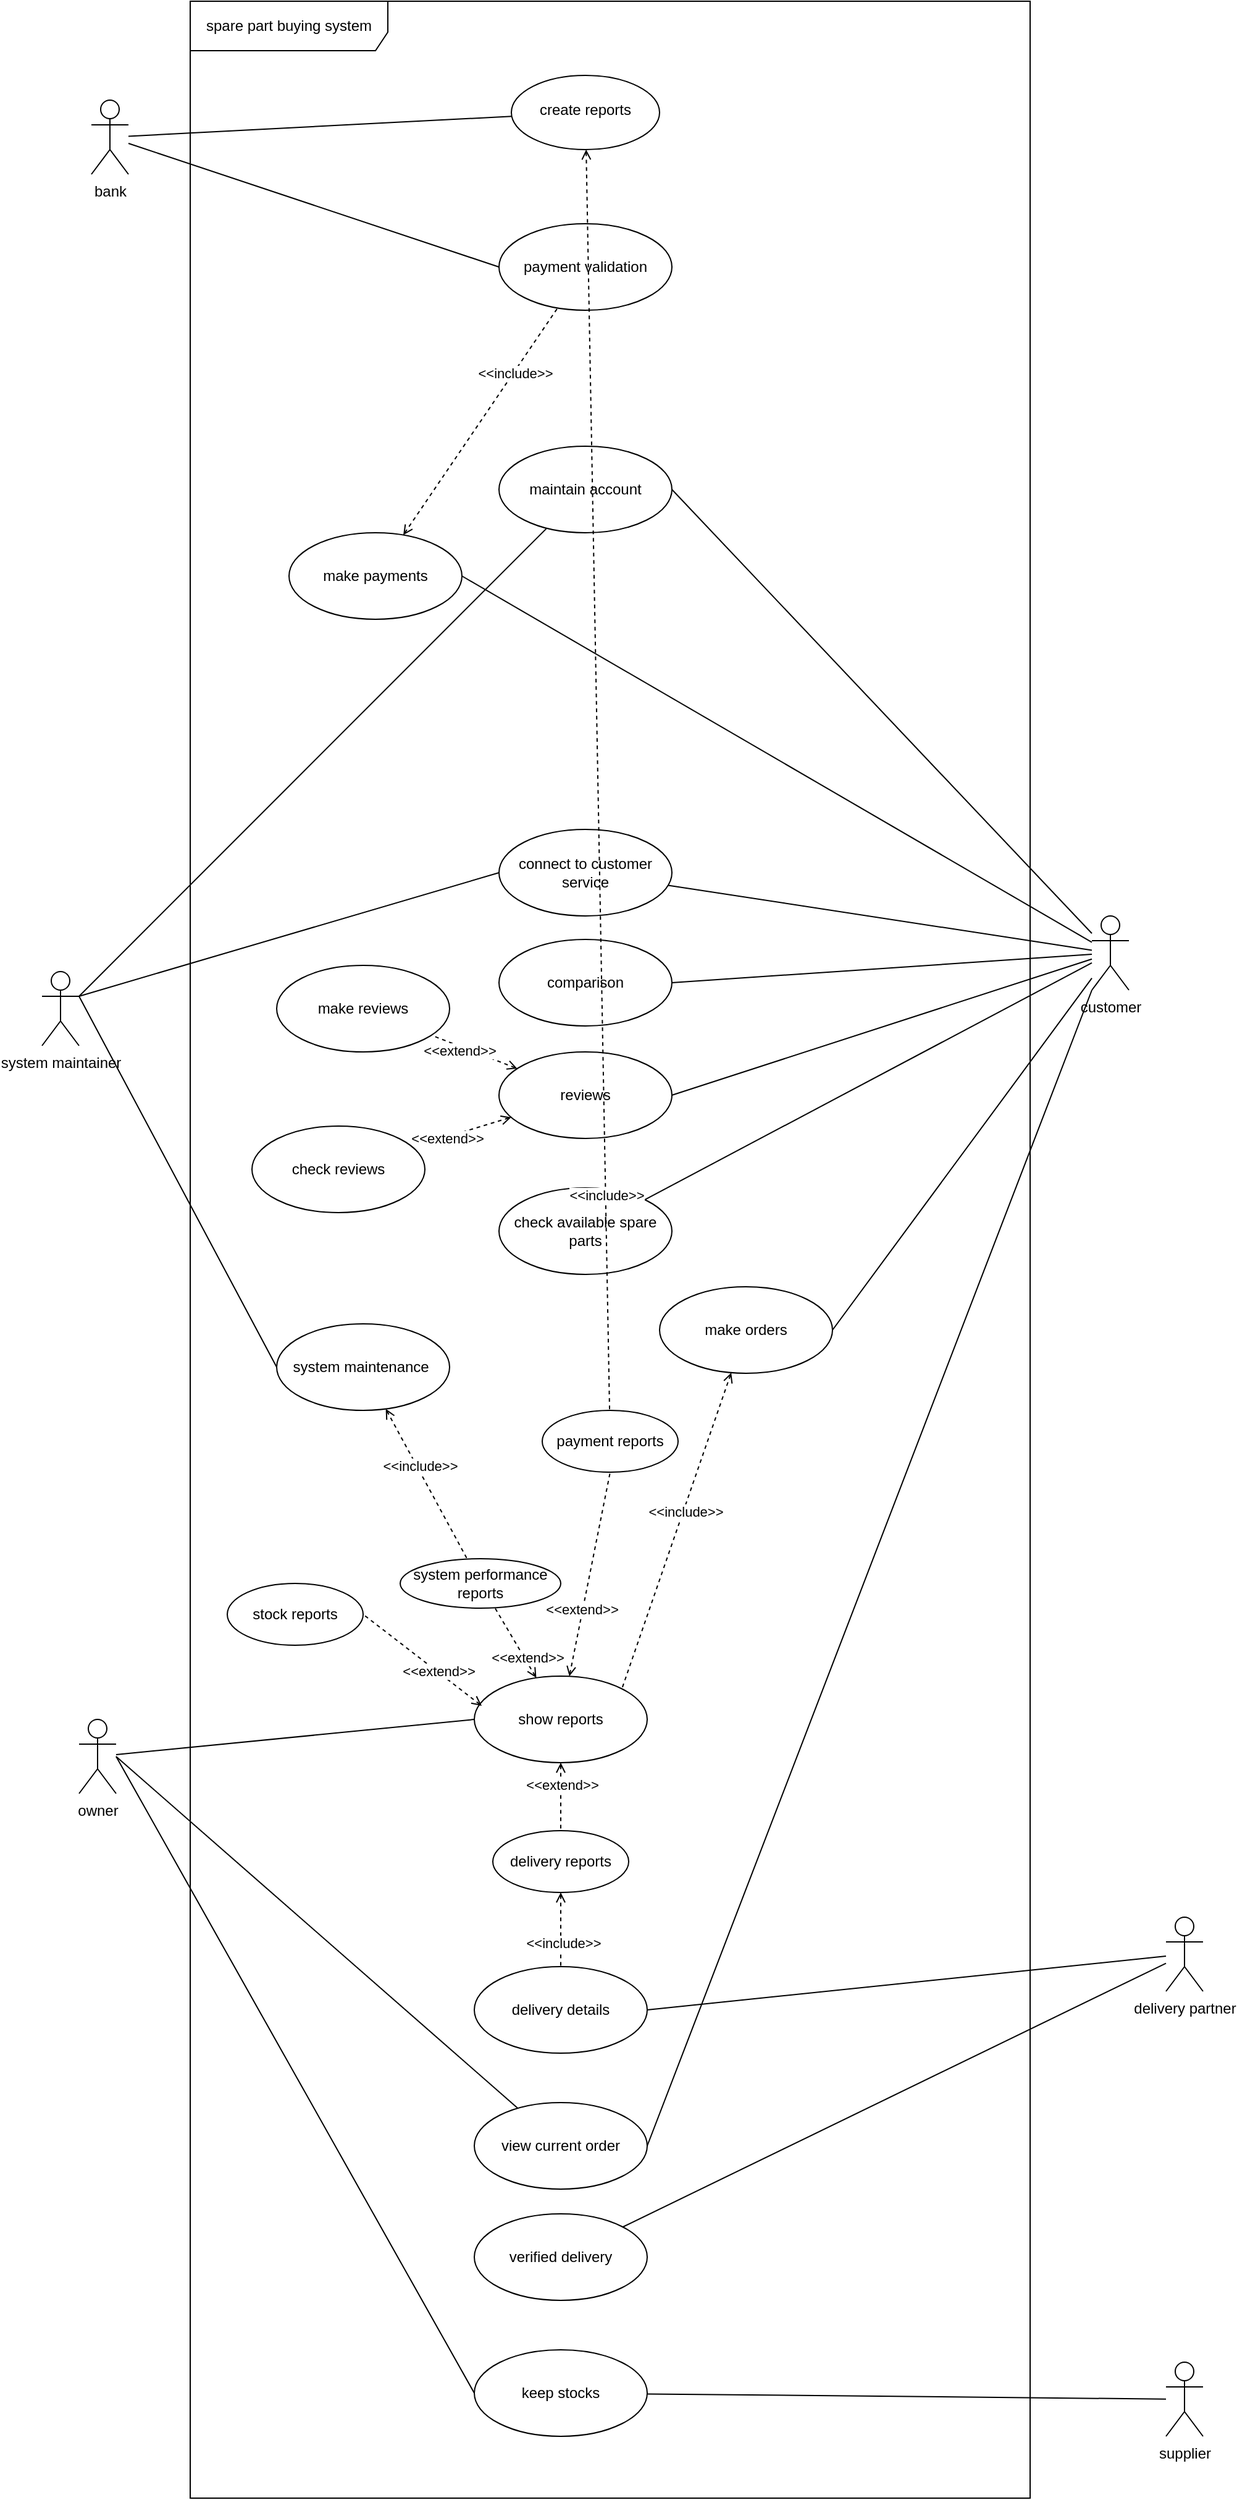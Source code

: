 <mxfile version="15.5.2" type="github">
  <diagram id="yBvkMfIViwi_Tb_b40qr" name="Page-1">
    <mxGraphModel dx="1422" dy="1882" grid="1" gridSize="10" guides="1" tooltips="1" connect="1" arrows="1" fold="1" page="1" pageScale="1" pageWidth="827" pageHeight="1169" math="0" shadow="0">
      <root>
        <mxCell id="0" />
        <mxCell id="1" parent="0" />
        <mxCell id="9bpLhuy6PvnF7bamDNjo-27" value="spare part buying system" style="shape=umlFrame;whiteSpace=wrap;html=1;fillColor=none;align=center;width=160;height=40;" vertex="1" parent="1">
          <mxGeometry x="160" y="-950" width="680" height="2020" as="geometry" />
        </mxCell>
        <mxCell id="9bpLhuy6PvnF7bamDNjo-16" style="edgeStyle=none;rounded=0;orthogonalLoop=1;jettySize=auto;html=1;endArrow=none;endFill=0;" edge="1" parent="1" target="9bpLhuy6PvnF7bamDNjo-13">
          <mxGeometry relative="1" as="geometry">
            <mxPoint x="100" y="470" as="sourcePoint" />
          </mxGeometry>
        </mxCell>
        <mxCell id="9bpLhuy6PvnF7bamDNjo-22" style="edgeStyle=none;rounded=0;orthogonalLoop=1;jettySize=auto;html=1;entryX=0;entryY=0.5;entryDx=0;entryDy=0;endArrow=none;endFill=0;" edge="1" parent="1" source="9bpLhuy6PvnF7bamDNjo-1" target="9bpLhuy6PvnF7bamDNjo-21">
          <mxGeometry relative="1" as="geometry" />
        </mxCell>
        <mxCell id="9bpLhuy6PvnF7bamDNjo-29" style="edgeStyle=none;rounded=0;orthogonalLoop=1;jettySize=auto;html=1;entryX=0;entryY=0.5;entryDx=0;entryDy=0;endArrow=none;endFill=0;" edge="1" parent="1" target="9bpLhuy6PvnF7bamDNjo-28">
          <mxGeometry relative="1" as="geometry">
            <mxPoint x="100" y="470" as="sourcePoint" />
          </mxGeometry>
        </mxCell>
        <mxCell id="9bpLhuy6PvnF7bamDNjo-1" value="owner&lt;br&gt;" style="shape=umlActor;verticalLabelPosition=bottom;verticalAlign=top;html=1;outlineConnect=0;" vertex="1" parent="1">
          <mxGeometry x="70" y="440" width="30" height="60" as="geometry" />
        </mxCell>
        <mxCell id="9bpLhuy6PvnF7bamDNjo-18" style="edgeStyle=none;rounded=0;orthogonalLoop=1;jettySize=auto;html=1;endArrow=none;endFill=0;entryX=1;entryY=0.5;entryDx=0;entryDy=0;exitX=0;exitY=1;exitDx=0;exitDy=0;exitPerimeter=0;" edge="1" parent="1" source="9bpLhuy6PvnF7bamDNjo-2" target="9bpLhuy6PvnF7bamDNjo-13">
          <mxGeometry relative="1" as="geometry" />
        </mxCell>
        <mxCell id="9bpLhuy6PvnF7bamDNjo-20" style="edgeStyle=none;rounded=0;orthogonalLoop=1;jettySize=auto;html=1;endArrow=none;endFill=0;" edge="1" parent="1" source="9bpLhuy6PvnF7bamDNjo-2" target="9bpLhuy6PvnF7bamDNjo-19">
          <mxGeometry relative="1" as="geometry" />
        </mxCell>
        <mxCell id="9bpLhuy6PvnF7bamDNjo-47" style="edgeStyle=none;rounded=0;orthogonalLoop=1;jettySize=auto;html=1;entryX=1;entryY=0.5;entryDx=0;entryDy=0;startArrow=none;startFill=0;endArrow=none;endFill=0;" edge="1" parent="1" source="9bpLhuy6PvnF7bamDNjo-2" target="9bpLhuy6PvnF7bamDNjo-44">
          <mxGeometry relative="1" as="geometry" />
        </mxCell>
        <mxCell id="9bpLhuy6PvnF7bamDNjo-48" style="edgeStyle=none;rounded=0;orthogonalLoop=1;jettySize=auto;html=1;entryX=1;entryY=0.5;entryDx=0;entryDy=0;startArrow=none;startFill=0;endArrow=none;endFill=0;" edge="1" parent="1" source="9bpLhuy6PvnF7bamDNjo-2" target="9bpLhuy6PvnF7bamDNjo-40">
          <mxGeometry relative="1" as="geometry" />
        </mxCell>
        <mxCell id="9bpLhuy6PvnF7bamDNjo-49" style="edgeStyle=none;rounded=0;orthogonalLoop=1;jettySize=auto;html=1;startArrow=none;startFill=0;endArrow=none;endFill=0;" edge="1" parent="1" source="9bpLhuy6PvnF7bamDNjo-2" target="9bpLhuy6PvnF7bamDNjo-42">
          <mxGeometry relative="1" as="geometry" />
        </mxCell>
        <mxCell id="9bpLhuy6PvnF7bamDNjo-50" style="edgeStyle=none;rounded=0;orthogonalLoop=1;jettySize=auto;html=1;entryX=1;entryY=0.5;entryDx=0;entryDy=0;startArrow=none;startFill=0;endArrow=none;endFill=0;" edge="1" parent="1" source="9bpLhuy6PvnF7bamDNjo-2" target="9bpLhuy6PvnF7bamDNjo-39">
          <mxGeometry relative="1" as="geometry" />
        </mxCell>
        <mxCell id="9bpLhuy6PvnF7bamDNjo-51" style="edgeStyle=none;rounded=0;orthogonalLoop=1;jettySize=auto;html=1;entryX=1;entryY=0.5;entryDx=0;entryDy=0;startArrow=none;startFill=0;endArrow=none;endFill=0;" edge="1" parent="1" source="9bpLhuy6PvnF7bamDNjo-2" target="9bpLhuy6PvnF7bamDNjo-45">
          <mxGeometry relative="1" as="geometry" />
        </mxCell>
        <mxCell id="9bpLhuy6PvnF7bamDNjo-52" style="edgeStyle=none;rounded=0;orthogonalLoop=1;jettySize=auto;html=1;entryX=1;entryY=0.5;entryDx=0;entryDy=0;startArrow=none;startFill=0;endArrow=none;endFill=0;" edge="1" parent="1" source="9bpLhuy6PvnF7bamDNjo-2" target="9bpLhuy6PvnF7bamDNjo-43">
          <mxGeometry relative="1" as="geometry" />
        </mxCell>
        <mxCell id="9bpLhuy6PvnF7bamDNjo-2" value="customer" style="shape=umlActor;verticalLabelPosition=bottom;verticalAlign=top;html=1;outlineConnect=0;" vertex="1" parent="1">
          <mxGeometry x="890" y="-210" width="30" height="60" as="geometry" />
        </mxCell>
        <mxCell id="9bpLhuy6PvnF7bamDNjo-30" style="edgeStyle=none;rounded=0;orthogonalLoop=1;jettySize=auto;html=1;endArrow=none;endFill=0;" edge="1" parent="1" source="9bpLhuy6PvnF7bamDNjo-5" target="9bpLhuy6PvnF7bamDNjo-28">
          <mxGeometry relative="1" as="geometry" />
        </mxCell>
        <mxCell id="9bpLhuy6PvnF7bamDNjo-5" value="supplier" style="shape=umlActor;verticalLabelPosition=bottom;verticalAlign=top;html=1;outlineConnect=0;" vertex="1" parent="1">
          <mxGeometry x="950" y="960" width="30" height="60" as="geometry" />
        </mxCell>
        <mxCell id="9bpLhuy6PvnF7bamDNjo-56" style="edgeStyle=none;rounded=0;orthogonalLoop=1;jettySize=auto;html=1;entryX=0;entryY=0.5;entryDx=0;entryDy=0;startArrow=none;startFill=0;endArrow=none;endFill=0;" edge="1" parent="1" source="9bpLhuy6PvnF7bamDNjo-6" target="9bpLhuy6PvnF7bamDNjo-55">
          <mxGeometry relative="1" as="geometry" />
        </mxCell>
        <mxCell id="9bpLhuy6PvnF7bamDNjo-71" value="" style="edgeStyle=none;rounded=0;orthogonalLoop=1;jettySize=auto;html=1;startArrow=none;startFill=0;endArrow=none;endFill=0;" edge="1" parent="1" source="9bpLhuy6PvnF7bamDNjo-6" target="9bpLhuy6PvnF7bamDNjo-70">
          <mxGeometry relative="1" as="geometry" />
        </mxCell>
        <mxCell id="9bpLhuy6PvnF7bamDNjo-6" value="bank" style="shape=umlActor;verticalLabelPosition=bottom;verticalAlign=top;html=1;outlineConnect=0;" vertex="1" parent="1">
          <mxGeometry x="80" y="-870" width="30" height="60" as="geometry" />
        </mxCell>
        <mxCell id="9bpLhuy6PvnF7bamDNjo-60" style="edgeStyle=none;rounded=0;orthogonalLoop=1;jettySize=auto;html=1;entryX=0;entryY=0.5;entryDx=0;entryDy=0;startArrow=none;startFill=0;endArrow=none;endFill=0;exitX=1;exitY=0.333;exitDx=0;exitDy=0;exitPerimeter=0;" edge="1" parent="1" source="9bpLhuy6PvnF7bamDNjo-7" target="9bpLhuy6PvnF7bamDNjo-42">
          <mxGeometry relative="1" as="geometry">
            <mxPoint x="120" y="190" as="sourcePoint" />
          </mxGeometry>
        </mxCell>
        <mxCell id="9bpLhuy6PvnF7bamDNjo-84" style="edgeStyle=none;rounded=0;orthogonalLoop=1;jettySize=auto;html=1;entryX=0;entryY=0.5;entryDx=0;entryDy=0;startArrow=none;startFill=0;endArrow=none;endFill=0;exitX=1;exitY=0.333;exitDx=0;exitDy=0;exitPerimeter=0;" edge="1" parent="1" source="9bpLhuy6PvnF7bamDNjo-7" target="9bpLhuy6PvnF7bamDNjo-83">
          <mxGeometry relative="1" as="geometry">
            <mxPoint x="120" y="180" as="sourcePoint" />
          </mxGeometry>
        </mxCell>
        <mxCell id="9bpLhuy6PvnF7bamDNjo-7" value="system maintainer" style="shape=umlActor;verticalLabelPosition=bottom;verticalAlign=top;html=1;outlineConnect=0;" vertex="1" parent="1">
          <mxGeometry x="40" y="-165" width="30" height="60" as="geometry" />
        </mxCell>
        <mxCell id="9bpLhuy6PvnF7bamDNjo-77" style="edgeStyle=none;rounded=0;orthogonalLoop=1;jettySize=auto;html=1;entryX=1;entryY=0.5;entryDx=0;entryDy=0;startArrow=none;startFill=0;endArrow=none;endFill=0;" edge="1" parent="1" source="9bpLhuy6PvnF7bamDNjo-8" target="9bpLhuy6PvnF7bamDNjo-74">
          <mxGeometry relative="1" as="geometry" />
        </mxCell>
        <mxCell id="9bpLhuy6PvnF7bamDNjo-78" style="edgeStyle=none;rounded=0;orthogonalLoop=1;jettySize=auto;html=1;startArrow=none;startFill=0;endArrow=none;endFill=0;" edge="1" parent="1" source="9bpLhuy6PvnF7bamDNjo-8" target="9bpLhuy6PvnF7bamDNjo-75">
          <mxGeometry relative="1" as="geometry" />
        </mxCell>
        <mxCell id="9bpLhuy6PvnF7bamDNjo-8" value="delivery partner" style="shape=umlActor;verticalLabelPosition=bottom;verticalAlign=top;html=1;outlineConnect=0;" vertex="1" parent="1">
          <mxGeometry x="950" y="600" width="30" height="60" as="geometry" />
        </mxCell>
        <mxCell id="9bpLhuy6PvnF7bamDNjo-13" value="view current order" style="ellipse;whiteSpace=wrap;html=1;fillColor=none;align=center;" vertex="1" parent="1">
          <mxGeometry x="390" y="750" width="140" height="70" as="geometry" />
        </mxCell>
        <mxCell id="9bpLhuy6PvnF7bamDNjo-19" value="check available spare parts" style="ellipse;whiteSpace=wrap;html=1;fillColor=none;align=center;" vertex="1" parent="1">
          <mxGeometry x="410" y="10" width="140" height="70" as="geometry" />
        </mxCell>
        <mxCell id="9bpLhuy6PvnF7bamDNjo-31" style="edgeStyle=none;rounded=0;orthogonalLoop=1;jettySize=auto;html=1;endArrow=none;endFill=0;dashed=1;startArrow=open;startFill=0;" edge="1" parent="1" source="9bpLhuy6PvnF7bamDNjo-21" target="9bpLhuy6PvnF7bamDNjo-26">
          <mxGeometry relative="1" as="geometry" />
        </mxCell>
        <mxCell id="9bpLhuy6PvnF7bamDNjo-35" value="&amp;lt;&amp;lt;extend&amp;gt;&amp;gt;" style="edgeLabel;html=1;align=center;verticalAlign=middle;resizable=0;points=[];" vertex="1" connectable="0" parent="9bpLhuy6PvnF7bamDNjo-31">
          <mxGeometry x="-0.357" y="1" relative="1" as="geometry">
            <mxPoint as="offset" />
          </mxGeometry>
        </mxCell>
        <mxCell id="9bpLhuy6PvnF7bamDNjo-32" style="edgeStyle=none;rounded=0;orthogonalLoop=1;jettySize=auto;html=1;entryX=0.5;entryY=1;entryDx=0;entryDy=0;endArrow=none;endFill=0;dashed=1;startArrow=open;startFill=0;" edge="1" parent="1" source="9bpLhuy6PvnF7bamDNjo-21" target="9bpLhuy6PvnF7bamDNjo-25">
          <mxGeometry relative="1" as="geometry" />
        </mxCell>
        <mxCell id="9bpLhuy6PvnF7bamDNjo-34" value="&amp;lt;&amp;lt;extend&amp;gt;&amp;gt;" style="edgeLabel;html=1;align=center;verticalAlign=middle;resizable=0;points=[];" vertex="1" connectable="0" parent="9bpLhuy6PvnF7bamDNjo-32">
          <mxGeometry x="-0.339" y="1" relative="1" as="geometry">
            <mxPoint as="offset" />
          </mxGeometry>
        </mxCell>
        <mxCell id="9bpLhuy6PvnF7bamDNjo-33" style="edgeStyle=none;rounded=0;orthogonalLoop=1;jettySize=auto;html=1;exitX=0.043;exitY=0.343;exitDx=0;exitDy=0;entryX=1;entryY=0.5;entryDx=0;entryDy=0;endArrow=none;endFill=0;dashed=1;startArrow=open;startFill=0;exitPerimeter=0;" edge="1" parent="1" source="9bpLhuy6PvnF7bamDNjo-21" target="9bpLhuy6PvnF7bamDNjo-24">
          <mxGeometry relative="1" as="geometry" />
        </mxCell>
        <mxCell id="9bpLhuy6PvnF7bamDNjo-36" value="&amp;lt;&amp;lt;extend&amp;gt;&amp;gt;" style="edgeLabel;html=1;align=center;verticalAlign=middle;resizable=0;points=[];" vertex="1" connectable="0" parent="9bpLhuy6PvnF7bamDNjo-33">
          <mxGeometry x="-0.46" y="-1" relative="1" as="geometry">
            <mxPoint x="-10" y="-8" as="offset" />
          </mxGeometry>
        </mxCell>
        <mxCell id="9bpLhuy6PvnF7bamDNjo-88" value="" style="edgeStyle=none;rounded=0;orthogonalLoop=1;jettySize=auto;html=1;startArrow=open;startFill=0;endArrow=none;endFill=0;dashed=1;" edge="1" parent="1" source="9bpLhuy6PvnF7bamDNjo-21" target="9bpLhuy6PvnF7bamDNjo-87">
          <mxGeometry relative="1" as="geometry" />
        </mxCell>
        <mxCell id="9bpLhuy6PvnF7bamDNjo-90" value="&amp;lt;&amp;lt;extend&amp;gt;&amp;gt;" style="edgeLabel;html=1;align=center;verticalAlign=middle;resizable=0;points=[];" vertex="1" connectable="0" parent="9bpLhuy6PvnF7bamDNjo-88">
          <mxGeometry x="-0.448" y="-2" relative="1" as="geometry">
            <mxPoint as="offset" />
          </mxGeometry>
        </mxCell>
        <mxCell id="9bpLhuy6PvnF7bamDNjo-21" value="show reports" style="ellipse;whiteSpace=wrap;html=1;fillColor=none;align=center;" vertex="1" parent="1">
          <mxGeometry x="390" y="405" width="140" height="70" as="geometry" />
        </mxCell>
        <mxCell id="9bpLhuy6PvnF7bamDNjo-24" value="stock reports" style="ellipse;whiteSpace=wrap;html=1;fillColor=none;align=center;" vertex="1" parent="1">
          <mxGeometry x="190" y="330" width="110" height="50" as="geometry" />
        </mxCell>
        <mxCell id="9bpLhuy6PvnF7bamDNjo-25" value="payment reports" style="ellipse;whiteSpace=wrap;html=1;fillColor=none;align=center;" vertex="1" parent="1">
          <mxGeometry x="445" y="190" width="110" height="50" as="geometry" />
        </mxCell>
        <mxCell id="9bpLhuy6PvnF7bamDNjo-80" style="edgeStyle=none;rounded=0;orthogonalLoop=1;jettySize=auto;html=1;startArrow=open;startFill=0;endArrow=none;endFill=0;dashed=1;" edge="1" parent="1" source="9bpLhuy6PvnF7bamDNjo-26" target="9bpLhuy6PvnF7bamDNjo-74">
          <mxGeometry relative="1" as="geometry" />
        </mxCell>
        <mxCell id="9bpLhuy6PvnF7bamDNjo-81" value="&amp;lt;&amp;lt;include&amp;gt;&amp;gt;" style="edgeLabel;html=1;align=center;verticalAlign=middle;resizable=0;points=[];" vertex="1" connectable="0" parent="9bpLhuy6PvnF7bamDNjo-80">
          <mxGeometry x="0.356" y="2" relative="1" as="geometry">
            <mxPoint as="offset" />
          </mxGeometry>
        </mxCell>
        <mxCell id="9bpLhuy6PvnF7bamDNjo-26" value="delivery reports" style="ellipse;whiteSpace=wrap;html=1;fillColor=none;align=center;" vertex="1" parent="1">
          <mxGeometry x="405" y="530" width="110" height="50" as="geometry" />
        </mxCell>
        <mxCell id="9bpLhuy6PvnF7bamDNjo-28" value="keep stocks" style="ellipse;whiteSpace=wrap;html=1;fillColor=none;align=center;" vertex="1" parent="1">
          <mxGeometry x="390" y="950" width="140" height="70" as="geometry" />
        </mxCell>
        <mxCell id="9bpLhuy6PvnF7bamDNjo-53" style="edgeStyle=none;rounded=0;orthogonalLoop=1;jettySize=auto;html=1;entryX=1;entryY=0;entryDx=0;entryDy=0;startArrow=open;startFill=0;endArrow=none;endFill=0;dashed=1;" edge="1" parent="1" source="9bpLhuy6PvnF7bamDNjo-39" target="9bpLhuy6PvnF7bamDNjo-21">
          <mxGeometry relative="1" as="geometry" />
        </mxCell>
        <mxCell id="9bpLhuy6PvnF7bamDNjo-54" value="&amp;lt;&amp;lt;include&amp;gt;&amp;gt;" style="edgeLabel;html=1;align=center;verticalAlign=middle;resizable=0;points=[];" vertex="1" connectable="0" parent="9bpLhuy6PvnF7bamDNjo-53">
          <mxGeometry x="-0.127" y="1" relative="1" as="geometry">
            <mxPoint as="offset" />
          </mxGeometry>
        </mxCell>
        <mxCell id="9bpLhuy6PvnF7bamDNjo-39" value="make orders" style="ellipse;whiteSpace=wrap;html=1;fillColor=none;align=center;" vertex="1" parent="1">
          <mxGeometry x="540" y="90" width="140" height="70" as="geometry" />
        </mxCell>
        <mxCell id="9bpLhuy6PvnF7bamDNjo-40" value="comparison" style="ellipse;whiteSpace=wrap;html=1;fillColor=none;align=center;" vertex="1" parent="1">
          <mxGeometry x="410" y="-191" width="140" height="70" as="geometry" />
        </mxCell>
        <mxCell id="9bpLhuy6PvnF7bamDNjo-42" value="connect to customer service" style="ellipse;whiteSpace=wrap;html=1;fillColor=none;align=center;" vertex="1" parent="1">
          <mxGeometry x="410" y="-280" width="140" height="70" as="geometry" />
        </mxCell>
        <mxCell id="9bpLhuy6PvnF7bamDNjo-82" style="edgeStyle=none;rounded=0;orthogonalLoop=1;jettySize=auto;html=1;startArrow=none;startFill=0;endArrow=none;endFill=0;entryX=1;entryY=0.333;entryDx=0;entryDy=0;entryPerimeter=0;" edge="1" parent="1" source="9bpLhuy6PvnF7bamDNjo-43" target="9bpLhuy6PvnF7bamDNjo-7">
          <mxGeometry relative="1" as="geometry">
            <mxPoint x="120" y="190" as="targetPoint" />
          </mxGeometry>
        </mxCell>
        <mxCell id="9bpLhuy6PvnF7bamDNjo-43" value="maintain account" style="ellipse;whiteSpace=wrap;html=1;fillColor=none;align=center;" vertex="1" parent="1">
          <mxGeometry x="410" y="-590" width="140" height="70" as="geometry" />
        </mxCell>
        <mxCell id="9bpLhuy6PvnF7bamDNjo-62" value="" style="edgeStyle=none;rounded=0;orthogonalLoop=1;jettySize=auto;html=1;startArrow=open;startFill=0;endArrow=none;endFill=0;dashed=1;" edge="1" parent="1" source="9bpLhuy6PvnF7bamDNjo-44" target="9bpLhuy6PvnF7bamDNjo-61">
          <mxGeometry relative="1" as="geometry" />
        </mxCell>
        <mxCell id="9bpLhuy6PvnF7bamDNjo-66" value="&amp;lt;&amp;lt;extend&amp;gt;&amp;gt;" style="edgeLabel;html=1;align=center;verticalAlign=middle;resizable=0;points=[];" vertex="1" connectable="0" parent="9bpLhuy6PvnF7bamDNjo-62">
          <mxGeometry x="0.315" y="3" relative="1" as="geometry">
            <mxPoint as="offset" />
          </mxGeometry>
        </mxCell>
        <mxCell id="9bpLhuy6PvnF7bamDNjo-64" value="" style="edgeStyle=none;rounded=0;orthogonalLoop=1;jettySize=auto;html=1;startArrow=open;startFill=0;endArrow=none;endFill=0;dashed=1;" edge="1" parent="1" source="9bpLhuy6PvnF7bamDNjo-44" target="9bpLhuy6PvnF7bamDNjo-63">
          <mxGeometry relative="1" as="geometry" />
        </mxCell>
        <mxCell id="9bpLhuy6PvnF7bamDNjo-67" value="&amp;lt;&amp;lt;extend&amp;gt;&amp;gt;" style="edgeLabel;html=1;align=center;verticalAlign=middle;resizable=0;points=[];" vertex="1" connectable="0" parent="9bpLhuy6PvnF7bamDNjo-64">
          <mxGeometry x="0.324" y="1" relative="1" as="geometry">
            <mxPoint as="offset" />
          </mxGeometry>
        </mxCell>
        <mxCell id="9bpLhuy6PvnF7bamDNjo-44" value="reviews" style="ellipse;whiteSpace=wrap;html=1;fillColor=none;align=center;" vertex="1" parent="1">
          <mxGeometry x="410" y="-100" width="140" height="70" as="geometry" />
        </mxCell>
        <mxCell id="9bpLhuy6PvnF7bamDNjo-58" style="edgeStyle=none;rounded=0;orthogonalLoop=1;jettySize=auto;html=1;startArrow=open;startFill=0;endArrow=none;endFill=0;dashed=1;" edge="1" parent="1" source="9bpLhuy6PvnF7bamDNjo-45" target="9bpLhuy6PvnF7bamDNjo-55">
          <mxGeometry relative="1" as="geometry" />
        </mxCell>
        <mxCell id="9bpLhuy6PvnF7bamDNjo-59" value="&amp;lt;&amp;lt;include&amp;gt;&amp;gt;" style="edgeLabel;html=1;align=center;verticalAlign=middle;resizable=0;points=[];" vertex="1" connectable="0" parent="9bpLhuy6PvnF7bamDNjo-58">
          <mxGeometry x="0.432" y="-1" relative="1" as="geometry">
            <mxPoint as="offset" />
          </mxGeometry>
        </mxCell>
        <mxCell id="9bpLhuy6PvnF7bamDNjo-45" value="make payments" style="ellipse;whiteSpace=wrap;html=1;fillColor=none;align=center;" vertex="1" parent="1">
          <mxGeometry x="240" y="-520" width="140" height="70" as="geometry" />
        </mxCell>
        <mxCell id="9bpLhuy6PvnF7bamDNjo-55" value="payment validation" style="ellipse;whiteSpace=wrap;html=1;fillColor=none;align=center;" vertex="1" parent="1">
          <mxGeometry x="410" y="-770" width="140" height="70" as="geometry" />
        </mxCell>
        <mxCell id="9bpLhuy6PvnF7bamDNjo-61" value="make reviews" style="ellipse;whiteSpace=wrap;html=1;fillColor=none;align=center;" vertex="1" parent="1">
          <mxGeometry x="230" y="-170" width="140" height="70" as="geometry" />
        </mxCell>
        <mxCell id="9bpLhuy6PvnF7bamDNjo-63" value="check reviews" style="ellipse;whiteSpace=wrap;html=1;fillColor=none;align=center;" vertex="1" parent="1">
          <mxGeometry x="210" y="-40" width="140" height="70" as="geometry" />
        </mxCell>
        <mxCell id="9bpLhuy6PvnF7bamDNjo-72" style="edgeStyle=none;rounded=0;orthogonalLoop=1;jettySize=auto;html=1;startArrow=open;startFill=0;endArrow=none;endFill=0;dashed=1;" edge="1" parent="1" source="9bpLhuy6PvnF7bamDNjo-70" target="9bpLhuy6PvnF7bamDNjo-25">
          <mxGeometry relative="1" as="geometry" />
        </mxCell>
        <mxCell id="9bpLhuy6PvnF7bamDNjo-73" value="&amp;lt;&amp;lt;include&amp;gt;&amp;gt;" style="edgeLabel;html=1;align=center;verticalAlign=middle;resizable=0;points=[];" vertex="1" connectable="0" parent="9bpLhuy6PvnF7bamDNjo-72">
          <mxGeometry x="0.658" relative="1" as="geometry">
            <mxPoint as="offset" />
          </mxGeometry>
        </mxCell>
        <mxCell id="9bpLhuy6PvnF7bamDNjo-70" value="&lt;br&gt;create reports" style="ellipse;whiteSpace=wrap;html=1;verticalAlign=top;fillColor=none;" vertex="1" parent="1">
          <mxGeometry x="420" y="-890" width="120" height="60" as="geometry" />
        </mxCell>
        <mxCell id="9bpLhuy6PvnF7bamDNjo-74" value="delivery details" style="ellipse;whiteSpace=wrap;html=1;fillColor=none;align=center;" vertex="1" parent="1">
          <mxGeometry x="390" y="640" width="140" height="70" as="geometry" />
        </mxCell>
        <mxCell id="9bpLhuy6PvnF7bamDNjo-75" value="verified delivery" style="ellipse;whiteSpace=wrap;html=1;fillColor=none;align=center;" vertex="1" parent="1">
          <mxGeometry x="390" y="840" width="140" height="70" as="geometry" />
        </mxCell>
        <mxCell id="9bpLhuy6PvnF7bamDNjo-85" style="edgeStyle=none;rounded=0;orthogonalLoop=1;jettySize=auto;html=1;startArrow=open;startFill=0;endArrow=none;endFill=0;dashed=1;" edge="1" parent="1" source="9bpLhuy6PvnF7bamDNjo-83" target="9bpLhuy6PvnF7bamDNjo-87">
          <mxGeometry relative="1" as="geometry" />
        </mxCell>
        <mxCell id="9bpLhuy6PvnF7bamDNjo-89" value="&amp;lt;&amp;lt;include&amp;gt;&amp;gt;" style="edgeLabel;html=1;align=center;verticalAlign=middle;resizable=0;points=[];" vertex="1" connectable="0" parent="9bpLhuy6PvnF7bamDNjo-85">
          <mxGeometry x="-0.236" y="2" relative="1" as="geometry">
            <mxPoint as="offset" />
          </mxGeometry>
        </mxCell>
        <mxCell id="9bpLhuy6PvnF7bamDNjo-83" value="system maintenance&amp;nbsp;" style="ellipse;whiteSpace=wrap;html=1;fillColor=none;align=center;" vertex="1" parent="1">
          <mxGeometry x="230" y="120" width="140" height="70" as="geometry" />
        </mxCell>
        <mxCell id="9bpLhuy6PvnF7bamDNjo-87" value="system performance reports" style="ellipse;whiteSpace=wrap;html=1;fillColor=none;align=center;" vertex="1" parent="1">
          <mxGeometry x="330" y="310" width="130" height="40" as="geometry" />
        </mxCell>
      </root>
    </mxGraphModel>
  </diagram>
</mxfile>
